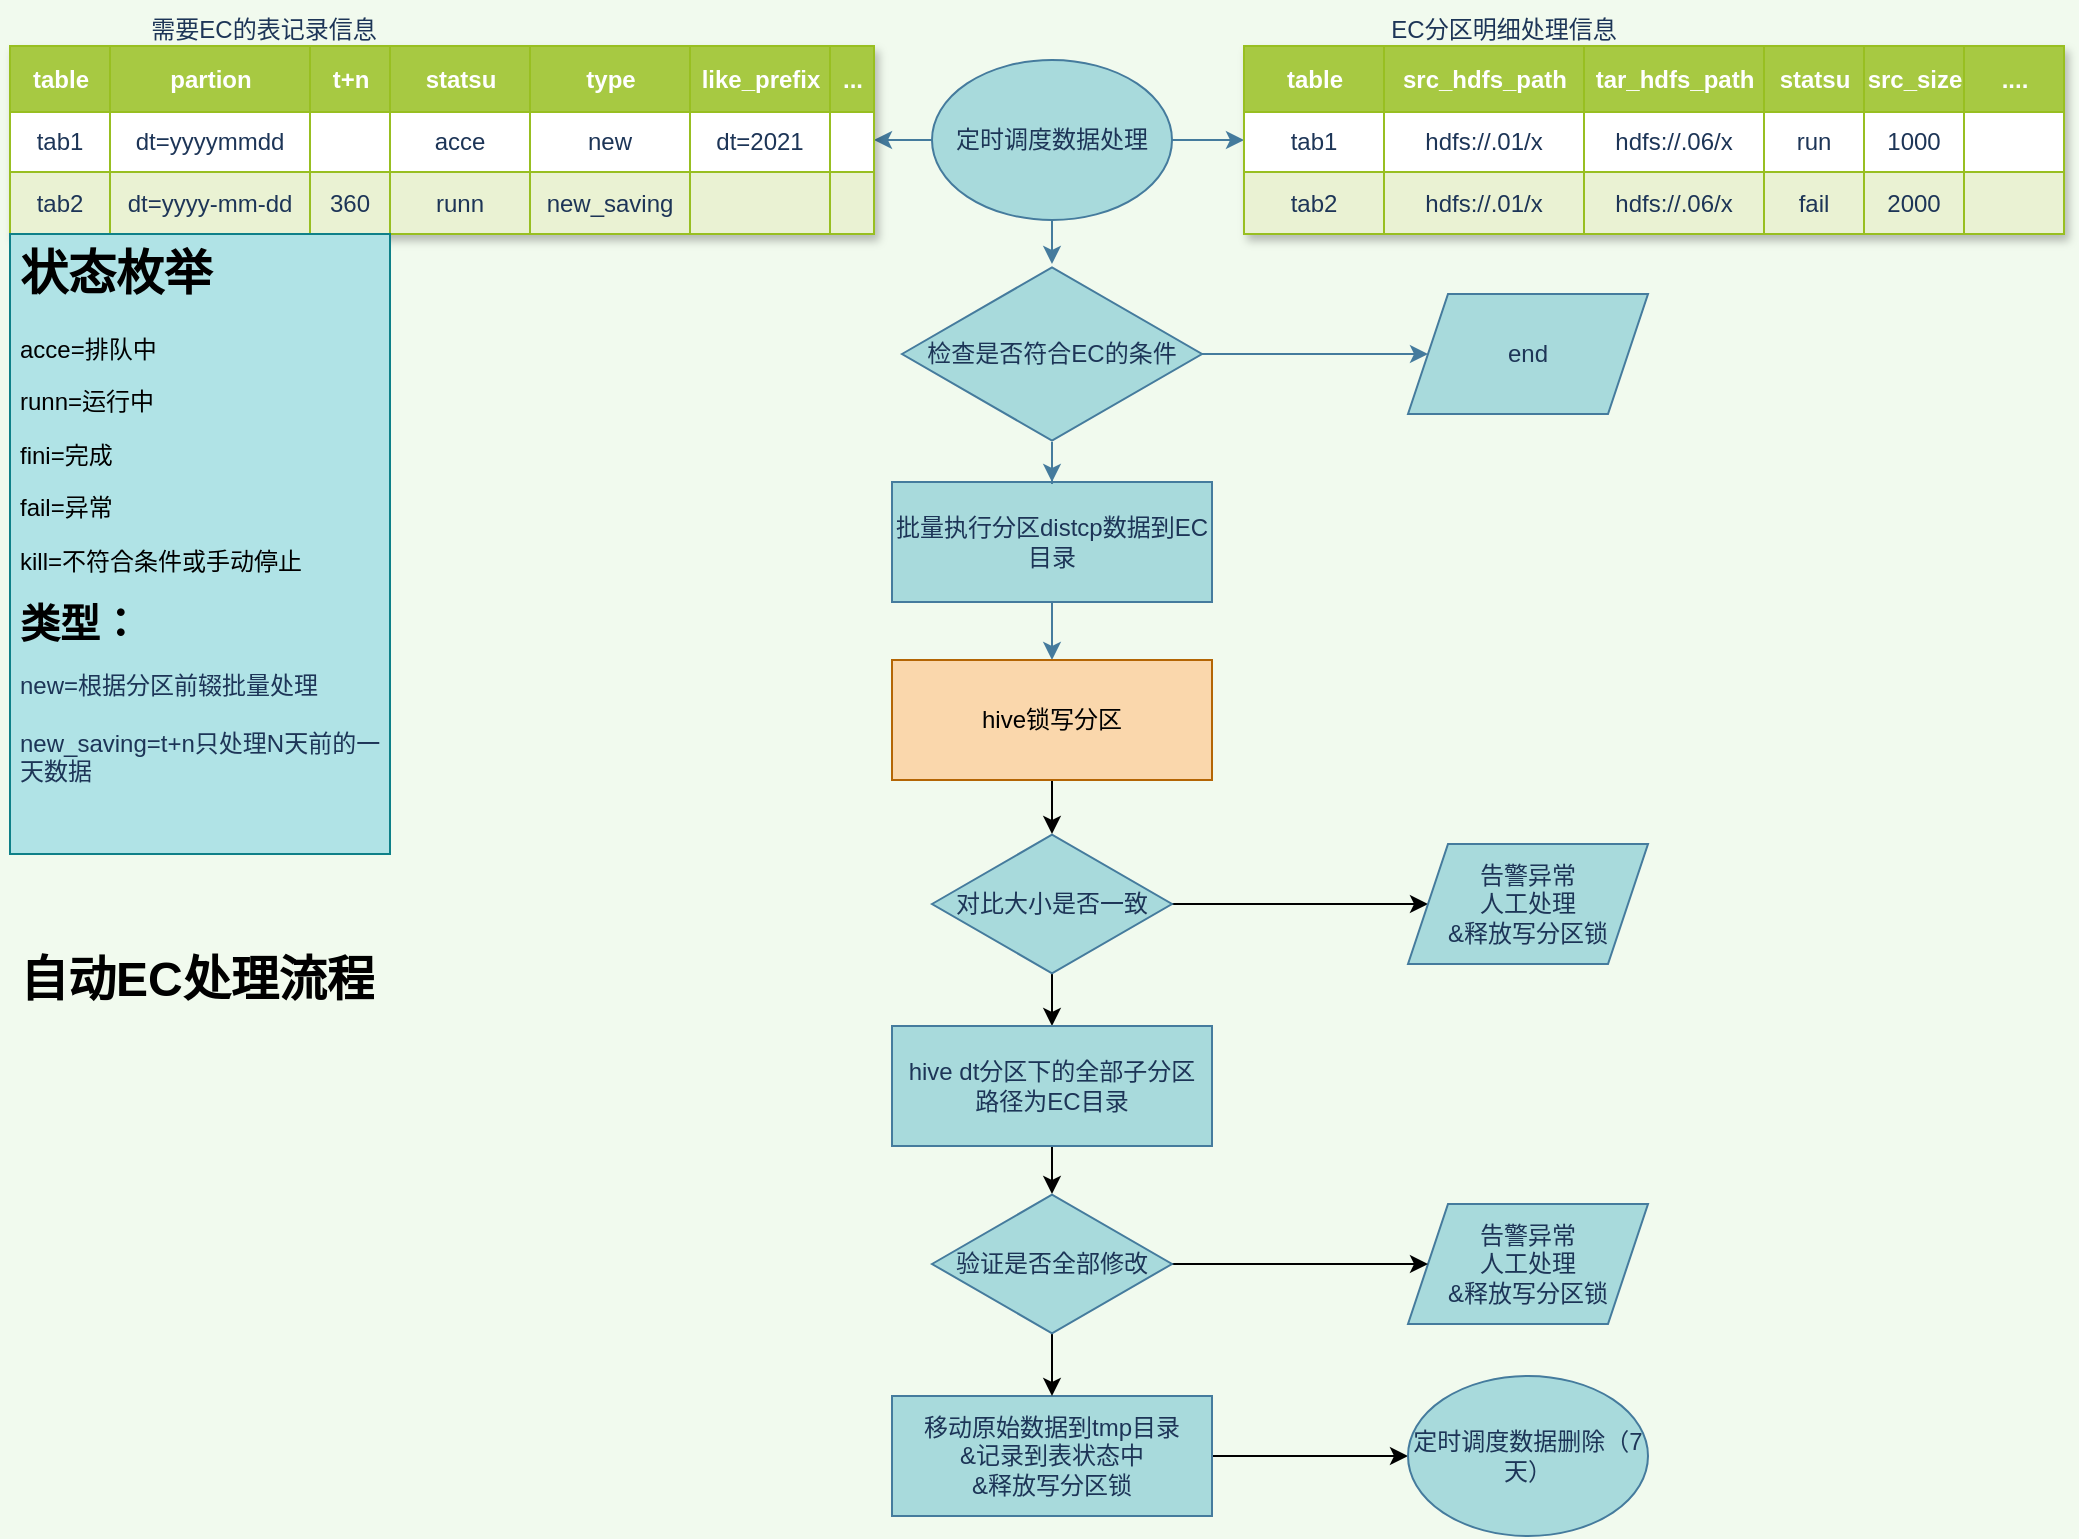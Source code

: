 <mxfile version="20.5.3" type="github">
  <diagram id="D24IE1dByPuJugEgtjd4" name="第 1 页">
    <mxGraphModel dx="2249" dy="762" grid="1" gridSize="10" guides="1" tooltips="1" connect="1" arrows="1" fold="1" page="1" pageScale="1" pageWidth="827" pageHeight="1169" background="#F1FAEE" math="0" shadow="0">
      <root>
        <mxCell id="0" />
        <mxCell id="1" parent="0" />
        <mxCell id="zYSROLiiu2QMpu62QoC--96" value="" style="edgeStyle=orthogonalEdgeStyle;rounded=0;orthogonalLoop=1;jettySize=auto;html=1;strokeColor=#457B9D;fontFamily=Helvetica;fontSize=20;fontColor=#1D3557;fillColor=#A8DADC;" parent="1" source="zYSROLiiu2QMpu62QoC--2" target="zYSROLiiu2QMpu62QoC--17" edge="1">
          <mxGeometry relative="1" as="geometry" />
        </mxCell>
        <mxCell id="zYSROLiiu2QMpu62QoC--100" value="" style="edgeStyle=orthogonalEdgeStyle;rounded=0;orthogonalLoop=1;jettySize=auto;html=1;strokeColor=#457B9D;fontFamily=Helvetica;fontSize=20;fontColor=#1D3557;fillColor=#A8DADC;" parent="1" source="zYSROLiiu2QMpu62QoC--2" target="zYSROLiiu2QMpu62QoC--30" edge="1">
          <mxGeometry relative="1" as="geometry" />
        </mxCell>
        <mxCell id="zYSROLiiu2QMpu62QoC--101" value="" style="edgeStyle=orthogonalEdgeStyle;rounded=0;orthogonalLoop=1;jettySize=auto;html=1;strokeColor=#457B9D;fontFamily=Helvetica;fontSize=20;fontColor=#1D3557;fillColor=#A8DADC;" parent="1" source="zYSROLiiu2QMpu62QoC--2" target="zYSROLiiu2QMpu62QoC--56" edge="1">
          <mxGeometry relative="1" as="geometry" />
        </mxCell>
        <mxCell id="zYSROLiiu2QMpu62QoC--2" value="定时调度数据处理" style="ellipse;whiteSpace=wrap;html=1;fillColor=#A8DADC;strokeColor=#457B9D;fontColor=#1D3557;align=center;" parent="1" vertex="1">
          <mxGeometry x="244" y="80" width="120" height="80" as="geometry" />
        </mxCell>
        <mxCell id="zYSROLiiu2QMpu62QoC--98" value="" style="edgeStyle=orthogonalEdgeStyle;rounded=0;orthogonalLoop=1;jettySize=auto;html=1;strokeColor=#457B9D;fontFamily=Helvetica;fontSize=20;fontColor=#1D3557;fillColor=#A8DADC;" parent="1" source="zYSROLiiu2QMpu62QoC--3" target="zYSROLiiu2QMpu62QoC--77" edge="1">
          <mxGeometry relative="1" as="geometry" />
        </mxCell>
        <mxCell id="zYSROLiiu2QMpu62QoC--3" value="批量执行分区distcp数据到EC目录" style="rounded=0;whiteSpace=wrap;html=1;fillColor=#A8DADC;strokeColor=#457B9D;fontColor=#1D3557;align=center;" parent="1" vertex="1">
          <mxGeometry x="224" y="291" width="160" height="60" as="geometry" />
        </mxCell>
        <mxCell id="zYSROLiiu2QMpu62QoC--97" value="" style="edgeStyle=orthogonalEdgeStyle;rounded=0;orthogonalLoop=1;jettySize=auto;html=1;strokeColor=#457B9D;fontFamily=Helvetica;fontSize=20;fontColor=#1D3557;fillColor=#A8DADC;" parent="1" source="zYSROLiiu2QMpu62QoC--17" target="zYSROLiiu2QMpu62QoC--3" edge="1">
          <mxGeometry relative="1" as="geometry" />
        </mxCell>
        <mxCell id="zYSROLiiu2QMpu62QoC--102" value="" style="edgeStyle=orthogonalEdgeStyle;rounded=0;orthogonalLoop=1;jettySize=auto;html=1;strokeColor=#457B9D;fontFamily=Helvetica;fontSize=20;fontColor=#1D3557;fillColor=#A8DADC;" parent="1" source="zYSROLiiu2QMpu62QoC--17" target="zYSROLiiu2QMpu62QoC--18" edge="1">
          <mxGeometry relative="1" as="geometry" />
        </mxCell>
        <mxCell id="zYSROLiiu2QMpu62QoC--17" value="检查是否符合EC的条件" style="html=1;whiteSpace=wrap;aspect=fixed;shape=isoRectangle;fillColor=#A8DADC;strokeColor=#457B9D;fontColor=#1D3557;align=center;" parent="1" vertex="1">
          <mxGeometry x="229" y="182" width="150" height="90" as="geometry" />
        </mxCell>
        <mxCell id="zYSROLiiu2QMpu62QoC--18" value="end" style="shape=parallelogram;perimeter=parallelogramPerimeter;whiteSpace=wrap;html=1;fixedSize=1;fillColor=#A8DADC;strokeColor=#457B9D;fontColor=#1D3557;" parent="1" vertex="1">
          <mxGeometry x="482" y="197" width="120" height="60" as="geometry" />
        </mxCell>
        <mxCell id="z9wKqDXIvhPrylj7K6A5-2" value="" style="edgeStyle=orthogonalEdgeStyle;rounded=0;orthogonalLoop=1;jettySize=auto;html=1;" edge="1" parent="1" source="zYSROLiiu2QMpu62QoC--19" target="zYSROLiiu2QMpu62QoC--20">
          <mxGeometry relative="1" as="geometry" />
        </mxCell>
        <mxCell id="z9wKqDXIvhPrylj7K6A5-5" value="" style="edgeStyle=orthogonalEdgeStyle;rounded=0;orthogonalLoop=1;jettySize=auto;html=1;" edge="1" parent="1" source="zYSROLiiu2QMpu62QoC--19" target="zYSROLiiu2QMpu62QoC--21">
          <mxGeometry relative="1" as="geometry" />
        </mxCell>
        <mxCell id="zYSROLiiu2QMpu62QoC--19" value="对比大小是否一致" style="html=1;whiteSpace=wrap;aspect=fixed;shape=isoRectangle;fillColor=#A8DADC;strokeColor=#457B9D;fontColor=#1D3557;align=center;" parent="1" vertex="1">
          <mxGeometry x="244" y="467" width="120" height="70" as="geometry" />
        </mxCell>
        <mxCell id="z9wKqDXIvhPrylj7K6A5-3" value="" style="edgeStyle=orthogonalEdgeStyle;rounded=0;orthogonalLoop=1;jettySize=auto;html=1;" edge="1" parent="1" source="zYSROLiiu2QMpu62QoC--20" target="zYSROLiiu2QMpu62QoC--105">
          <mxGeometry relative="1" as="geometry" />
        </mxCell>
        <mxCell id="zYSROLiiu2QMpu62QoC--20" value="hive dt分区下的全部子分区&lt;br&gt;路径为EC目录" style="rounded=0;whiteSpace=wrap;html=1;fillColor=#A8DADC;strokeColor=#457B9D;fontColor=#1D3557;align=center;" parent="1" vertex="1">
          <mxGeometry x="224" y="563" width="160" height="60" as="geometry" />
        </mxCell>
        <mxCell id="zYSROLiiu2QMpu62QoC--21" value="告警异常&lt;br&gt;人工处理&lt;br&gt;&amp;amp;释放写分区锁" style="shape=parallelogram;perimeter=parallelogramPerimeter;whiteSpace=wrap;html=1;fixedSize=1;fillColor=#A8DADC;strokeColor=#457B9D;fontColor=#1D3557;" parent="1" vertex="1">
          <mxGeometry x="482" y="472" width="120" height="60" as="geometry" />
        </mxCell>
        <mxCell id="zYSROLiiu2QMpu62QoC--23" value="告警异常&lt;br&gt;人工处理&lt;br&gt;&amp;amp;释放写分区锁" style="shape=parallelogram;perimeter=parallelogramPerimeter;whiteSpace=wrap;html=1;fixedSize=1;fillColor=#A8DADC;strokeColor=#457B9D;fontColor=#1D3557;" parent="1" vertex="1">
          <mxGeometry x="482" y="652" width="120" height="60" as="geometry" />
        </mxCell>
        <mxCell id="z9wKqDXIvhPrylj7K6A5-7" value="" style="edgeStyle=orthogonalEdgeStyle;rounded=0;orthogonalLoop=1;jettySize=auto;html=1;" edge="1" parent="1" source="zYSROLiiu2QMpu62QoC--25" target="zYSROLiiu2QMpu62QoC--26">
          <mxGeometry relative="1" as="geometry" />
        </mxCell>
        <mxCell id="zYSROLiiu2QMpu62QoC--25" value="移动原始数据到tmp目录&lt;br&gt;&amp;amp;记录到表状态中&lt;br&gt;&amp;amp;释放写分区锁" style="rounded=0;whiteSpace=wrap;html=1;fillColor=#A8DADC;strokeColor=#457B9D;fontColor=#1D3557;align=center;" parent="1" vertex="1">
          <mxGeometry x="224" y="748" width="160" height="60" as="geometry" />
        </mxCell>
        <mxCell id="zYSROLiiu2QMpu62QoC--26" value="定时调度数据删除（7天）" style="ellipse;whiteSpace=wrap;html=1;fillColor=#A8DADC;strokeColor=#457B9D;fontColor=#1D3557;" parent="1" vertex="1">
          <mxGeometry x="482" y="738" width="120" height="80" as="geometry" />
        </mxCell>
        <mxCell id="zYSROLiiu2QMpu62QoC--30" value="Assets" style="childLayout=tableLayout;recursiveResize=0;strokeColor=#98bf21;fillColor=#A7C942;shadow=1;fontColor=#1D3557;" parent="1" vertex="1">
          <mxGeometry x="-217" y="73" width="432" height="94" as="geometry" />
        </mxCell>
        <mxCell id="zYSROLiiu2QMpu62QoC--31" style="shape=tableRow;horizontal=0;startSize=0;swimlaneHead=0;swimlaneBody=0;top=0;left=0;bottom=0;right=0;dropTarget=0;collapsible=0;recursiveResize=0;expand=0;fontStyle=0;strokeColor=inherit;fillColor=#ffffff;fontColor=#1D3557;" parent="zYSROLiiu2QMpu62QoC--30" vertex="1">
          <mxGeometry width="432" height="33" as="geometry" />
        </mxCell>
        <mxCell id="zYSROLiiu2QMpu62QoC--32" value="table" style="connectable=0;recursiveResize=0;strokeColor=inherit;fillColor=#A7C942;align=center;fontStyle=1;fontColor=#FFFFFF;html=1;" parent="zYSROLiiu2QMpu62QoC--31" vertex="1">
          <mxGeometry width="50" height="33" as="geometry">
            <mxRectangle width="50" height="33" as="alternateBounds" />
          </mxGeometry>
        </mxCell>
        <mxCell id="zYSROLiiu2QMpu62QoC--33" value="partion" style="connectable=0;recursiveResize=0;strokeColor=inherit;fillColor=#A7C942;align=center;fontStyle=1;fontColor=#FFFFFF;html=1;" parent="zYSROLiiu2QMpu62QoC--31" vertex="1">
          <mxGeometry x="50" width="100" height="33" as="geometry">
            <mxRectangle width="100" height="33" as="alternateBounds" />
          </mxGeometry>
        </mxCell>
        <mxCell id="zYSROLiiu2QMpu62QoC--34" value="t+n" style="connectable=0;recursiveResize=0;strokeColor=inherit;fillColor=#A7C942;align=center;fontStyle=1;fontColor=#FFFFFF;html=1;" parent="zYSROLiiu2QMpu62QoC--31" vertex="1">
          <mxGeometry x="150" width="40" height="33" as="geometry">
            <mxRectangle width="40" height="33" as="alternateBounds" />
          </mxGeometry>
        </mxCell>
        <mxCell id="zYSROLiiu2QMpu62QoC--52" value="statsu" style="connectable=0;recursiveResize=0;strokeColor=inherit;fillColor=#A7C942;align=center;fontStyle=1;fontColor=#FFFFFF;html=1;" parent="zYSROLiiu2QMpu62QoC--31" vertex="1">
          <mxGeometry x="190" width="70" height="33" as="geometry">
            <mxRectangle width="70" height="33" as="alternateBounds" />
          </mxGeometry>
        </mxCell>
        <mxCell id="zYSROLiiu2QMpu62QoC--84" value="type" style="connectable=0;recursiveResize=0;strokeColor=inherit;fillColor=#A7C942;align=center;fontStyle=1;fontColor=#FFFFFF;html=1;" parent="zYSROLiiu2QMpu62QoC--31" vertex="1">
          <mxGeometry x="260" width="80" height="33" as="geometry">
            <mxRectangle width="80" height="33" as="alternateBounds" />
          </mxGeometry>
        </mxCell>
        <mxCell id="zYSROLiiu2QMpu62QoC--87" value="like_prefix" style="connectable=0;recursiveResize=0;strokeColor=inherit;fillColor=#A7C942;align=center;fontStyle=1;fontColor=#FFFFFF;html=1;" parent="zYSROLiiu2QMpu62QoC--31" vertex="1">
          <mxGeometry x="340" width="70" height="33" as="geometry">
            <mxRectangle width="70" height="33" as="alternateBounds" />
          </mxGeometry>
        </mxCell>
        <mxCell id="zYSROLiiu2QMpu62QoC--90" value="..." style="connectable=0;recursiveResize=0;strokeColor=inherit;fillColor=#A7C942;align=center;fontStyle=1;fontColor=#FFFFFF;html=1;" parent="zYSROLiiu2QMpu62QoC--31" vertex="1">
          <mxGeometry x="410" width="22" height="33" as="geometry">
            <mxRectangle width="22" height="33" as="alternateBounds" />
          </mxGeometry>
        </mxCell>
        <mxCell id="zYSROLiiu2QMpu62QoC--35" value="" style="shape=tableRow;horizontal=0;startSize=0;swimlaneHead=0;swimlaneBody=0;top=0;left=0;bottom=0;right=0;dropTarget=0;collapsible=0;recursiveResize=0;expand=0;fontStyle=0;strokeColor=inherit;fillColor=#ffffff;fontColor=#1D3557;" parent="zYSROLiiu2QMpu62QoC--30" vertex="1">
          <mxGeometry y="33" width="432" height="30" as="geometry" />
        </mxCell>
        <mxCell id="zYSROLiiu2QMpu62QoC--36" value="tab1" style="connectable=0;recursiveResize=0;strokeColor=inherit;fillColor=inherit;align=center;whiteSpace=wrap;html=1;fontColor=#1D3557;" parent="zYSROLiiu2QMpu62QoC--35" vertex="1">
          <mxGeometry width="50" height="30" as="geometry">
            <mxRectangle width="50" height="30" as="alternateBounds" />
          </mxGeometry>
        </mxCell>
        <mxCell id="zYSROLiiu2QMpu62QoC--37" value="dt=yyyymmdd" style="connectable=0;recursiveResize=0;strokeColor=inherit;fillColor=inherit;align=center;whiteSpace=wrap;html=1;fontColor=#1D3557;" parent="zYSROLiiu2QMpu62QoC--35" vertex="1">
          <mxGeometry x="50" width="100" height="30" as="geometry">
            <mxRectangle width="100" height="30" as="alternateBounds" />
          </mxGeometry>
        </mxCell>
        <mxCell id="zYSROLiiu2QMpu62QoC--38" value="" style="connectable=0;recursiveResize=0;strokeColor=inherit;fillColor=inherit;align=center;whiteSpace=wrap;html=1;fontColor=#1D3557;" parent="zYSROLiiu2QMpu62QoC--35" vertex="1">
          <mxGeometry x="150" width="40" height="30" as="geometry">
            <mxRectangle width="40" height="30" as="alternateBounds" />
          </mxGeometry>
        </mxCell>
        <mxCell id="zYSROLiiu2QMpu62QoC--53" value="acce" style="connectable=0;recursiveResize=0;strokeColor=inherit;fillColor=inherit;align=center;whiteSpace=wrap;html=1;fontColor=#1D3557;" parent="zYSROLiiu2QMpu62QoC--35" vertex="1">
          <mxGeometry x="190" width="70" height="30" as="geometry">
            <mxRectangle width="70" height="30" as="alternateBounds" />
          </mxGeometry>
        </mxCell>
        <mxCell id="zYSROLiiu2QMpu62QoC--85" value="new" style="connectable=0;recursiveResize=0;strokeColor=inherit;fillColor=inherit;align=center;whiteSpace=wrap;html=1;fontColor=#1D3557;" parent="zYSROLiiu2QMpu62QoC--35" vertex="1">
          <mxGeometry x="260" width="80" height="30" as="geometry">
            <mxRectangle width="80" height="30" as="alternateBounds" />
          </mxGeometry>
        </mxCell>
        <mxCell id="zYSROLiiu2QMpu62QoC--88" value="dt=2021" style="connectable=0;recursiveResize=0;strokeColor=inherit;fillColor=inherit;align=center;whiteSpace=wrap;html=1;fontColor=#1D3557;" parent="zYSROLiiu2QMpu62QoC--35" vertex="1">
          <mxGeometry x="340" width="70" height="30" as="geometry">
            <mxRectangle width="70" height="30" as="alternateBounds" />
          </mxGeometry>
        </mxCell>
        <mxCell id="zYSROLiiu2QMpu62QoC--91" style="connectable=0;recursiveResize=0;strokeColor=inherit;fillColor=inherit;align=center;whiteSpace=wrap;html=1;fontColor=#1D3557;" parent="zYSROLiiu2QMpu62QoC--35" vertex="1">
          <mxGeometry x="410" width="22" height="30" as="geometry">
            <mxRectangle width="22" height="30" as="alternateBounds" />
          </mxGeometry>
        </mxCell>
        <mxCell id="zYSROLiiu2QMpu62QoC--39" value="" style="shape=tableRow;horizontal=0;startSize=0;swimlaneHead=0;swimlaneBody=0;top=0;left=0;bottom=0;right=0;dropTarget=0;collapsible=0;recursiveResize=0;expand=0;fontStyle=1;strokeColor=inherit;fillColor=#EAF2D3;fontColor=#1D3557;" parent="zYSROLiiu2QMpu62QoC--30" vertex="1">
          <mxGeometry y="63" width="432" height="31" as="geometry" />
        </mxCell>
        <mxCell id="zYSROLiiu2QMpu62QoC--40" value="tab2" style="connectable=0;recursiveResize=0;strokeColor=inherit;fillColor=inherit;whiteSpace=wrap;html=1;fontColor=#1D3557;" parent="zYSROLiiu2QMpu62QoC--39" vertex="1">
          <mxGeometry width="50" height="31" as="geometry">
            <mxRectangle width="50" height="31" as="alternateBounds" />
          </mxGeometry>
        </mxCell>
        <mxCell id="zYSROLiiu2QMpu62QoC--41" value="dt=yyyy-mm-dd" style="connectable=0;recursiveResize=0;strokeColor=inherit;fillColor=inherit;whiteSpace=wrap;html=1;fontColor=#1D3557;" parent="zYSROLiiu2QMpu62QoC--39" vertex="1">
          <mxGeometry x="50" width="100" height="31" as="geometry">
            <mxRectangle width="100" height="31" as="alternateBounds" />
          </mxGeometry>
        </mxCell>
        <mxCell id="zYSROLiiu2QMpu62QoC--42" value="360" style="connectable=0;recursiveResize=0;strokeColor=inherit;fillColor=inherit;whiteSpace=wrap;html=1;fontColor=#1D3557;" parent="zYSROLiiu2QMpu62QoC--39" vertex="1">
          <mxGeometry x="150" width="40" height="31" as="geometry">
            <mxRectangle width="40" height="31" as="alternateBounds" />
          </mxGeometry>
        </mxCell>
        <mxCell id="zYSROLiiu2QMpu62QoC--54" value="runn" style="connectable=0;recursiveResize=0;strokeColor=inherit;fillColor=inherit;whiteSpace=wrap;html=1;fontColor=#1D3557;" parent="zYSROLiiu2QMpu62QoC--39" vertex="1">
          <mxGeometry x="190" width="70" height="31" as="geometry">
            <mxRectangle width="70" height="31" as="alternateBounds" />
          </mxGeometry>
        </mxCell>
        <mxCell id="zYSROLiiu2QMpu62QoC--86" value="new_saving" style="connectable=0;recursiveResize=0;strokeColor=inherit;fillColor=inherit;whiteSpace=wrap;html=1;fontColor=#1D3557;" parent="zYSROLiiu2QMpu62QoC--39" vertex="1">
          <mxGeometry x="260" width="80" height="31" as="geometry">
            <mxRectangle width="80" height="31" as="alternateBounds" />
          </mxGeometry>
        </mxCell>
        <mxCell id="zYSROLiiu2QMpu62QoC--89" style="connectable=0;recursiveResize=0;strokeColor=inherit;fillColor=inherit;whiteSpace=wrap;html=1;fontColor=#1D3557;" parent="zYSROLiiu2QMpu62QoC--39" vertex="1">
          <mxGeometry x="340" width="70" height="31" as="geometry">
            <mxRectangle width="70" height="31" as="alternateBounds" />
          </mxGeometry>
        </mxCell>
        <mxCell id="zYSROLiiu2QMpu62QoC--92" style="connectable=0;recursiveResize=0;strokeColor=inherit;fillColor=inherit;whiteSpace=wrap;html=1;fontColor=#1D3557;" parent="zYSROLiiu2QMpu62QoC--39" vertex="1">
          <mxGeometry x="410" width="22" height="31" as="geometry">
            <mxRectangle width="22" height="31" as="alternateBounds" />
          </mxGeometry>
        </mxCell>
        <mxCell id="zYSROLiiu2QMpu62QoC--55" value="&lt;h1&gt;状态枚举&lt;/h1&gt;&lt;p&gt;acce=排队中&lt;/p&gt;&lt;p&gt;runn=运行中&lt;/p&gt;&lt;p&gt;fini=完成&lt;/p&gt;&lt;p&gt;fail=异常&lt;/p&gt;&lt;p&gt;kill=不符合条件或手动停止&lt;/p&gt;&lt;p&gt;&lt;b&gt;&lt;font style=&quot;font-size: 20px;&quot;&gt;类型：&lt;/font&gt;&lt;/b&gt;&lt;/p&gt;&lt;span style=&quot;color: rgb(29, 53, 87); text-align: center;&quot;&gt;new=根据分区前辍批量处理&lt;br&gt;&lt;br&gt;new_saving=t+n只处理N天前的一天数据&lt;br&gt;&lt;/span&gt;" style="text;html=1;strokeColor=#0e8088;fillColor=#b0e3e6;spacing=5;spacingTop=-20;whiteSpace=wrap;overflow=hidden;rounded=0;verticalAlign=top;horizontal=1;" parent="1" vertex="1">
          <mxGeometry x="-217" y="167" width="190" height="310" as="geometry" />
        </mxCell>
        <mxCell id="zYSROLiiu2QMpu62QoC--56" value="Assets" style="childLayout=tableLayout;recursiveResize=0;strokeColor=#98bf21;fillColor=#A7C942;shadow=1;fontColor=#1D3557;" parent="1" vertex="1">
          <mxGeometry x="400" y="73" width="410" height="94" as="geometry" />
        </mxCell>
        <mxCell id="zYSROLiiu2QMpu62QoC--57" style="shape=tableRow;horizontal=0;startSize=0;swimlaneHead=0;swimlaneBody=0;top=0;left=0;bottom=0;right=0;dropTarget=0;collapsible=0;recursiveResize=0;expand=0;fontStyle=0;strokeColor=inherit;fillColor=#ffffff;fontColor=#1D3557;" parent="zYSROLiiu2QMpu62QoC--56" vertex="1">
          <mxGeometry width="410" height="33" as="geometry" />
        </mxCell>
        <mxCell id="zYSROLiiu2QMpu62QoC--58" value="table" style="connectable=0;recursiveResize=0;strokeColor=inherit;fillColor=#A7C942;align=center;fontStyle=1;fontColor=#FFFFFF;html=1;" parent="zYSROLiiu2QMpu62QoC--57" vertex="1">
          <mxGeometry width="70" height="33" as="geometry">
            <mxRectangle width="70" height="33" as="alternateBounds" />
          </mxGeometry>
        </mxCell>
        <mxCell id="zYSROLiiu2QMpu62QoC--59" value="src_hdfs_path" style="connectable=0;recursiveResize=0;strokeColor=inherit;fillColor=#A7C942;align=center;fontStyle=1;fontColor=#FFFFFF;html=1;" parent="zYSROLiiu2QMpu62QoC--57" vertex="1">
          <mxGeometry x="70" width="100" height="33" as="geometry">
            <mxRectangle width="100" height="33" as="alternateBounds" />
          </mxGeometry>
        </mxCell>
        <mxCell id="zYSROLiiu2QMpu62QoC--60" value="tar_hdfs_path" style="connectable=0;recursiveResize=0;strokeColor=inherit;fillColor=#A7C942;align=center;fontStyle=1;fontColor=#FFFFFF;html=1;" parent="zYSROLiiu2QMpu62QoC--57" vertex="1">
          <mxGeometry x="170" width="90" height="33" as="geometry">
            <mxRectangle width="90" height="33" as="alternateBounds" />
          </mxGeometry>
        </mxCell>
        <mxCell id="zYSROLiiu2QMpu62QoC--61" value="statsu" style="connectable=0;recursiveResize=0;strokeColor=inherit;fillColor=#A7C942;align=center;fontStyle=1;fontColor=#FFFFFF;html=1;" parent="zYSROLiiu2QMpu62QoC--57" vertex="1">
          <mxGeometry x="260" width="50" height="33" as="geometry">
            <mxRectangle width="50" height="33" as="alternateBounds" />
          </mxGeometry>
        </mxCell>
        <mxCell id="zYSROLiiu2QMpu62QoC--78" value="src_size" style="connectable=0;recursiveResize=0;strokeColor=inherit;fillColor=#A7C942;align=center;fontStyle=1;fontColor=#FFFFFF;html=1;" parent="zYSROLiiu2QMpu62QoC--57" vertex="1">
          <mxGeometry x="310" width="50" height="33" as="geometry">
            <mxRectangle width="50" height="33" as="alternateBounds" />
          </mxGeometry>
        </mxCell>
        <mxCell id="zYSROLiiu2QMpu62QoC--81" value="...." style="connectable=0;recursiveResize=0;strokeColor=inherit;fillColor=#A7C942;align=center;fontStyle=1;fontColor=#FFFFFF;html=1;" parent="zYSROLiiu2QMpu62QoC--57" vertex="1">
          <mxGeometry x="360" width="50" height="33" as="geometry">
            <mxRectangle width="50" height="33" as="alternateBounds" />
          </mxGeometry>
        </mxCell>
        <mxCell id="zYSROLiiu2QMpu62QoC--62" value="" style="shape=tableRow;horizontal=0;startSize=0;swimlaneHead=0;swimlaneBody=0;top=0;left=0;bottom=0;right=0;dropTarget=0;collapsible=0;recursiveResize=0;expand=0;fontStyle=0;strokeColor=inherit;fillColor=#ffffff;fontColor=#1D3557;" parent="zYSROLiiu2QMpu62QoC--56" vertex="1">
          <mxGeometry y="33" width="410" height="30" as="geometry" />
        </mxCell>
        <mxCell id="zYSROLiiu2QMpu62QoC--63" value="tab1" style="connectable=0;recursiveResize=0;strokeColor=inherit;fillColor=inherit;align=center;whiteSpace=wrap;html=1;fontColor=#1D3557;" parent="zYSROLiiu2QMpu62QoC--62" vertex="1">
          <mxGeometry width="70" height="30" as="geometry">
            <mxRectangle width="70" height="30" as="alternateBounds" />
          </mxGeometry>
        </mxCell>
        <mxCell id="zYSROLiiu2QMpu62QoC--64" value="hdfs://.01/x" style="connectable=0;recursiveResize=0;strokeColor=inherit;fillColor=inherit;align=center;whiteSpace=wrap;html=1;fontColor=#1D3557;" parent="zYSROLiiu2QMpu62QoC--62" vertex="1">
          <mxGeometry x="70" width="100" height="30" as="geometry">
            <mxRectangle width="100" height="30" as="alternateBounds" />
          </mxGeometry>
        </mxCell>
        <mxCell id="zYSROLiiu2QMpu62QoC--65" value="hdfs://.06/x" style="connectable=0;recursiveResize=0;strokeColor=inherit;fillColor=inherit;align=center;whiteSpace=wrap;html=1;fontColor=#1D3557;" parent="zYSROLiiu2QMpu62QoC--62" vertex="1">
          <mxGeometry x="170" width="90" height="30" as="geometry">
            <mxRectangle width="90" height="30" as="alternateBounds" />
          </mxGeometry>
        </mxCell>
        <mxCell id="zYSROLiiu2QMpu62QoC--66" value="run" style="connectable=0;recursiveResize=0;strokeColor=inherit;fillColor=inherit;align=center;whiteSpace=wrap;html=1;fontColor=#1D3557;" parent="zYSROLiiu2QMpu62QoC--62" vertex="1">
          <mxGeometry x="260" width="50" height="30" as="geometry">
            <mxRectangle width="50" height="30" as="alternateBounds" />
          </mxGeometry>
        </mxCell>
        <mxCell id="zYSROLiiu2QMpu62QoC--79" value="1000" style="connectable=0;recursiveResize=0;strokeColor=inherit;fillColor=inherit;align=center;whiteSpace=wrap;html=1;fontColor=#1D3557;" parent="zYSROLiiu2QMpu62QoC--62" vertex="1">
          <mxGeometry x="310" width="50" height="30" as="geometry">
            <mxRectangle width="50" height="30" as="alternateBounds" />
          </mxGeometry>
        </mxCell>
        <mxCell id="zYSROLiiu2QMpu62QoC--82" style="connectable=0;recursiveResize=0;strokeColor=inherit;fillColor=inherit;align=center;whiteSpace=wrap;html=1;fontColor=#1D3557;" parent="zYSROLiiu2QMpu62QoC--62" vertex="1">
          <mxGeometry x="360" width="50" height="30" as="geometry">
            <mxRectangle width="50" height="30" as="alternateBounds" />
          </mxGeometry>
        </mxCell>
        <mxCell id="zYSROLiiu2QMpu62QoC--67" value="" style="shape=tableRow;horizontal=0;startSize=0;swimlaneHead=0;swimlaneBody=0;top=0;left=0;bottom=0;right=0;dropTarget=0;collapsible=0;recursiveResize=0;expand=0;fontStyle=1;strokeColor=inherit;fillColor=#EAF2D3;fontColor=#1D3557;" parent="zYSROLiiu2QMpu62QoC--56" vertex="1">
          <mxGeometry y="63" width="410" height="31" as="geometry" />
        </mxCell>
        <mxCell id="zYSROLiiu2QMpu62QoC--68" value="tab2" style="connectable=0;recursiveResize=0;strokeColor=inherit;fillColor=inherit;whiteSpace=wrap;html=1;fontColor=#1D3557;" parent="zYSROLiiu2QMpu62QoC--67" vertex="1">
          <mxGeometry width="70" height="31" as="geometry">
            <mxRectangle width="70" height="31" as="alternateBounds" />
          </mxGeometry>
        </mxCell>
        <mxCell id="zYSROLiiu2QMpu62QoC--69" value="hdfs://.01/x" style="connectable=0;recursiveResize=0;strokeColor=inherit;fillColor=inherit;whiteSpace=wrap;html=1;fontColor=#1D3557;" parent="zYSROLiiu2QMpu62QoC--67" vertex="1">
          <mxGeometry x="70" width="100" height="31" as="geometry">
            <mxRectangle width="100" height="31" as="alternateBounds" />
          </mxGeometry>
        </mxCell>
        <mxCell id="zYSROLiiu2QMpu62QoC--70" value="hdfs://.06/x" style="connectable=0;recursiveResize=0;strokeColor=inherit;fillColor=inherit;whiteSpace=wrap;html=1;fontColor=#1D3557;" parent="zYSROLiiu2QMpu62QoC--67" vertex="1">
          <mxGeometry x="170" width="90" height="31" as="geometry">
            <mxRectangle width="90" height="31" as="alternateBounds" />
          </mxGeometry>
        </mxCell>
        <mxCell id="zYSROLiiu2QMpu62QoC--71" value="&lt;span style=&quot;text-align: left;&quot;&gt;fail&lt;/span&gt;" style="connectable=0;recursiveResize=0;strokeColor=inherit;fillColor=inherit;whiteSpace=wrap;html=1;fontColor=#1D3557;" parent="zYSROLiiu2QMpu62QoC--67" vertex="1">
          <mxGeometry x="260" width="50" height="31" as="geometry">
            <mxRectangle width="50" height="31" as="alternateBounds" />
          </mxGeometry>
        </mxCell>
        <mxCell id="zYSROLiiu2QMpu62QoC--80" value="2000" style="connectable=0;recursiveResize=0;strokeColor=inherit;fillColor=inherit;whiteSpace=wrap;html=1;fontColor=#1D3557;" parent="zYSROLiiu2QMpu62QoC--67" vertex="1">
          <mxGeometry x="310" width="50" height="31" as="geometry">
            <mxRectangle width="50" height="31" as="alternateBounds" />
          </mxGeometry>
        </mxCell>
        <mxCell id="zYSROLiiu2QMpu62QoC--83" style="connectable=0;recursiveResize=0;strokeColor=inherit;fillColor=inherit;whiteSpace=wrap;html=1;fontColor=#1D3557;" parent="zYSROLiiu2QMpu62QoC--67" vertex="1">
          <mxGeometry x="360" width="50" height="31" as="geometry">
            <mxRectangle width="50" height="31" as="alternateBounds" />
          </mxGeometry>
        </mxCell>
        <mxCell id="zYSROLiiu2QMpu62QoC--72" value="需要EC的表记录信息" style="text;html=1;strokeColor=none;fillColor=none;align=center;verticalAlign=middle;whiteSpace=wrap;rounded=0;fontColor=#1D3557;" parent="1" vertex="1">
          <mxGeometry x="-160" y="50" width="140" height="30" as="geometry" />
        </mxCell>
        <mxCell id="zYSROLiiu2QMpu62QoC--73" value="EC分区明细处理信息" style="text;html=1;strokeColor=none;fillColor=none;align=center;verticalAlign=middle;whiteSpace=wrap;rounded=0;fontColor=#1D3557;" parent="1" vertex="1">
          <mxGeometry x="460" y="50" width="140" height="30" as="geometry" />
        </mxCell>
        <mxCell id="z9wKqDXIvhPrylj7K6A5-1" value="" style="edgeStyle=orthogonalEdgeStyle;rounded=0;orthogonalLoop=1;jettySize=auto;html=1;" edge="1" parent="1" source="zYSROLiiu2QMpu62QoC--77" target="zYSROLiiu2QMpu62QoC--19">
          <mxGeometry relative="1" as="geometry" />
        </mxCell>
        <mxCell id="zYSROLiiu2QMpu62QoC--77" value="hive锁写分区" style="rounded=0;whiteSpace=wrap;html=1;fillColor=#fad7ac;strokeColor=#b46504;align=center;" parent="1" vertex="1">
          <mxGeometry x="224" y="380" width="160" height="60" as="geometry" />
        </mxCell>
        <mxCell id="z9wKqDXIvhPrylj7K6A5-4" value="" style="edgeStyle=orthogonalEdgeStyle;rounded=0;orthogonalLoop=1;jettySize=auto;html=1;" edge="1" parent="1" source="zYSROLiiu2QMpu62QoC--105" target="zYSROLiiu2QMpu62QoC--25">
          <mxGeometry relative="1" as="geometry" />
        </mxCell>
        <mxCell id="z9wKqDXIvhPrylj7K6A5-6" value="" style="edgeStyle=orthogonalEdgeStyle;rounded=0;orthogonalLoop=1;jettySize=auto;html=1;" edge="1" parent="1" source="zYSROLiiu2QMpu62QoC--105" target="zYSROLiiu2QMpu62QoC--23">
          <mxGeometry relative="1" as="geometry" />
        </mxCell>
        <mxCell id="zYSROLiiu2QMpu62QoC--105" value="验证是否全部修改" style="html=1;whiteSpace=wrap;aspect=fixed;shape=isoRectangle;fillColor=#A8DADC;strokeColor=#457B9D;fontColor=#1D3557;align=center;" parent="1" vertex="1">
          <mxGeometry x="244" y="647" width="120" height="70" as="geometry" />
        </mxCell>
        <mxCell id="z9wKqDXIvhPrylj7K6A5-10" value="&lt;h1&gt;自动EC处理流程&lt;/h1&gt;&lt;p&gt;&lt;br&gt;&lt;/p&gt;" style="text;html=1;strokeColor=none;fillColor=none;spacing=5;spacingTop=-20;whiteSpace=wrap;overflow=hidden;rounded=0;" vertex="1" parent="1">
          <mxGeometry x="-217" y="520" width="190" height="120" as="geometry" />
        </mxCell>
      </root>
    </mxGraphModel>
  </diagram>
</mxfile>
